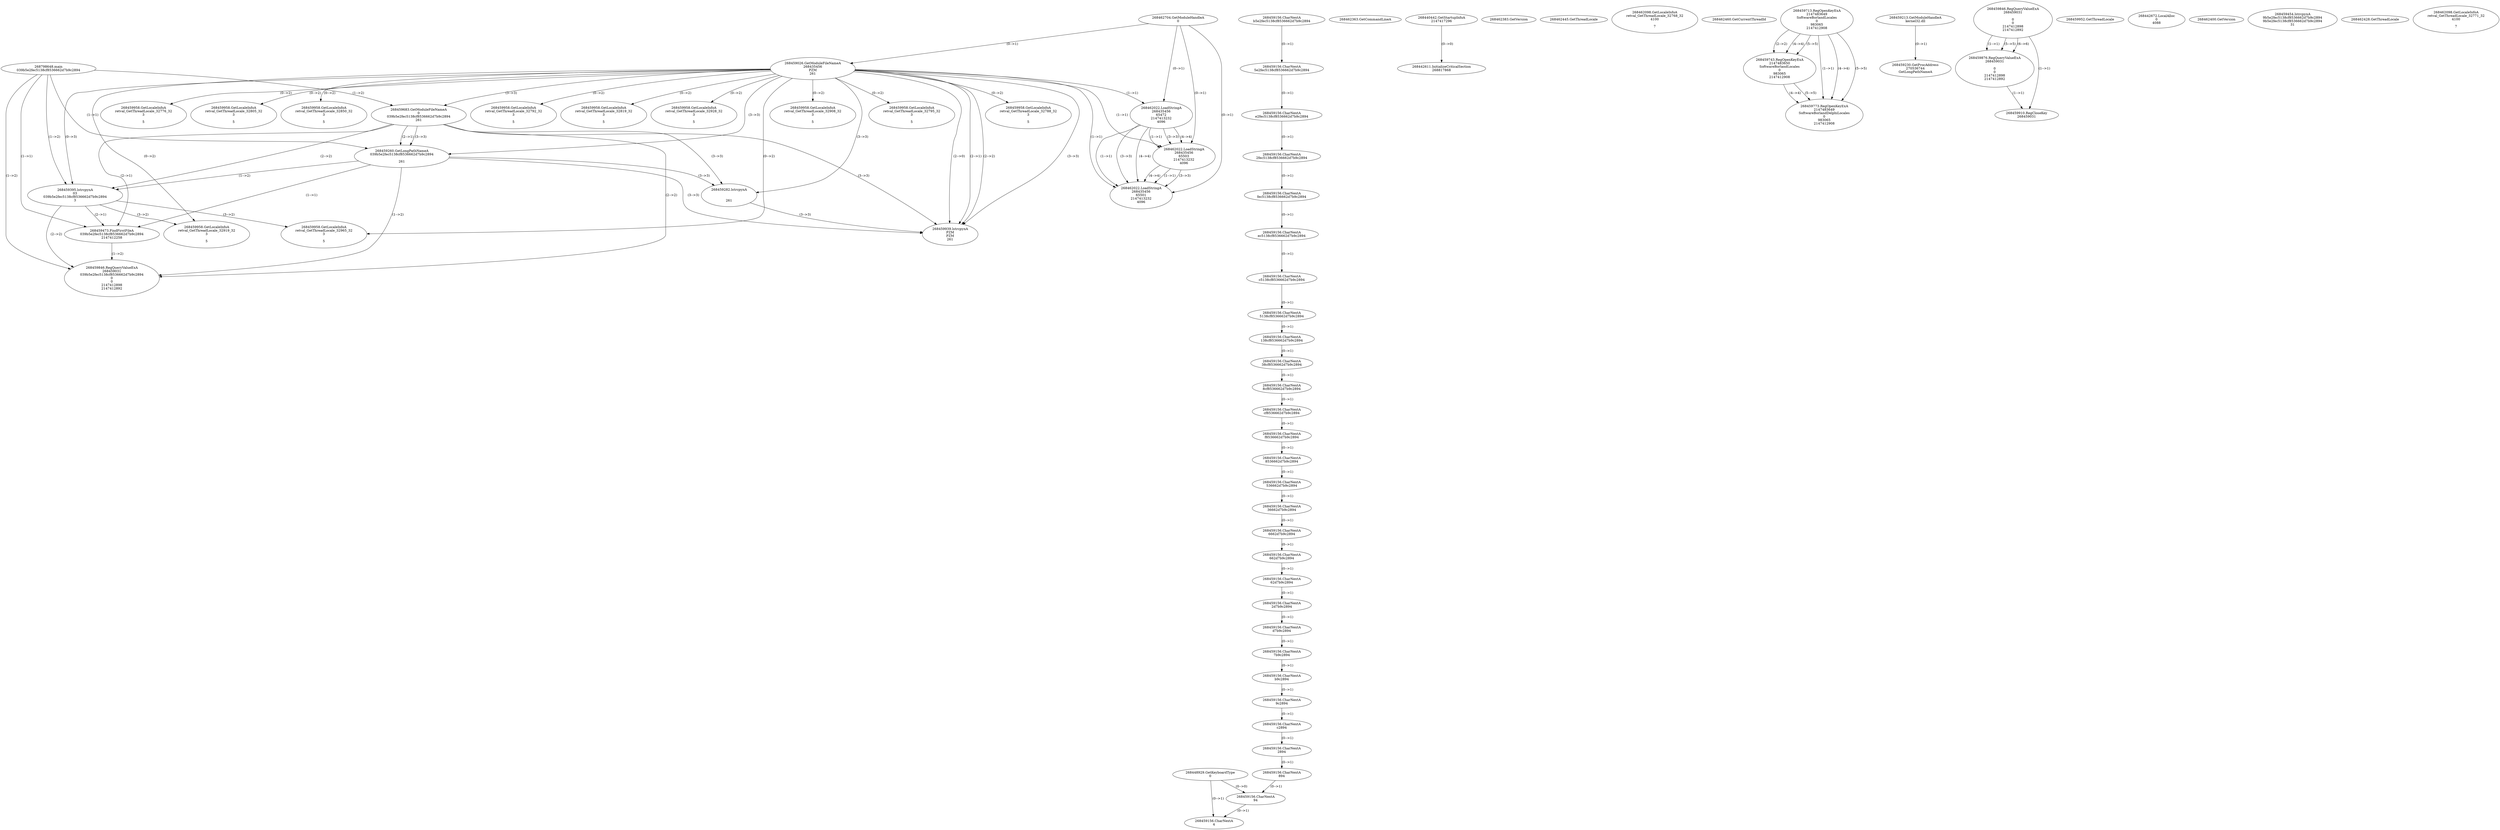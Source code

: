 // Global SCDG with merge call
digraph {
	0 [label="268798648.main
039b5e2fec5138cf8536662d7b9c2894"]
	1 [label="268462704.GetModuleHandleA
0"]
	2 [label="268448929.GetKeyboardType
0"]
	3 [label="268462363.GetCommandLineA
"]
	4 [label="268440442.GetStartupInfoA
2147417296"]
	5 [label="268462383.GetVersion
"]
	6 [label="268462445.GetThreadLocale
"]
	7 [label="268462098.GetLocaleInfoA
retval_GetThreadLocale_32768_32
4100

7"]
	8 [label="268462460.GetCurrentThreadId
"]
	9 [label="268459026.GetModuleFileNameA
268435456
PZM
261"]
	1 -> 9 [label="(0-->1)"]
	10 [label="268459683.GetModuleFileNameA
0
039b5e2fec5138cf8536662d7b9c2894
261"]
	0 -> 10 [label="(1-->2)"]
	9 -> 10 [label="(3-->3)"]
	11 [label="268459713.RegOpenKeyExA
2147483649
Software\Borland\Locales
0
983065
2147412908"]
	12 [label="268459743.RegOpenKeyExA
2147483650
Software\Borland\Locales
0
983065
2147412908"]
	11 -> 12 [label="(2-->2)"]
	11 -> 12 [label="(4-->4)"]
	11 -> 12 [label="(5-->5)"]
	13 [label="268459213.GetModuleHandleA
kernel32.dll"]
	14 [label="268459230.GetProcAddress
270536744
GetLongPathNameA"]
	13 -> 14 [label="(0-->1)"]
	15 [label="268459260.GetLongPathNameA
039b5e2fec5138cf8536662d7b9c2894

261"]
	0 -> 15 [label="(1-->1)"]
	10 -> 15 [label="(2-->1)"]
	9 -> 15 [label="(3-->3)"]
	10 -> 15 [label="(3-->3)"]
	16 [label="268459282.lstrcpynA


261"]
	9 -> 16 [label="(3-->3)"]
	10 -> 16 [label="(3-->3)"]
	15 -> 16 [label="(3-->3)"]
	17 [label="268459846.RegQueryValueExA
268459031

0
0
2147412898
2147412892"]
	18 [label="268459876.RegQueryValueExA
268459031

0
0
2147412898
2147412892"]
	17 -> 18 [label="(1-->1)"]
	17 -> 18 [label="(5-->5)"]
	17 -> 18 [label="(6-->6)"]
	19 [label="268459910.RegCloseKey
268459031"]
	17 -> 19 [label="(1-->1)"]
	18 -> 19 [label="(1-->1)"]
	20 [label="268459939.lstrcpynA
PZM
PZM
261"]
	9 -> 20 [label="(2-->1)"]
	9 -> 20 [label="(2-->2)"]
	9 -> 20 [label="(3-->3)"]
	10 -> 20 [label="(3-->3)"]
	15 -> 20 [label="(3-->3)"]
	16 -> 20 [label="(3-->3)"]
	9 -> 20 [label="(2-->0)"]
	21 [label="268459952.GetThreadLocale
"]
	22 [label="268459958.GetLocaleInfoA
retval_GetThreadLocale_32908_32
3

5"]
	9 -> 22 [label="(0-->2)"]
	23 [label="268462022.LoadStringA
268435456
65472
2147413232
4096"]
	1 -> 23 [label="(0-->1)"]
	9 -> 23 [label="(1-->1)"]
	24 [label="268442611.InitializeCriticalSection
268817868"]
	4 -> 24 [label="(0-->0)"]
	25 [label="268442672.LocalAlloc
0
4088"]
	26 [label="268462400.GetVersion
"]
	27 [label="268459958.GetLocaleInfoA
retval_GetThreadLocale_32795_32
3

5"]
	9 -> 27 [label="(0-->2)"]
	28 [label="268462022.LoadStringA
268435456
65503
2147413232
4096"]
	1 -> 28 [label="(0-->1)"]
	9 -> 28 [label="(1-->1)"]
	23 -> 28 [label="(1-->1)"]
	23 -> 28 [label="(3-->3)"]
	23 -> 28 [label="(4-->4)"]
	29 [label="268459958.GetLocaleInfoA
retval_GetThreadLocale_32788_32
3

5"]
	9 -> 29 [label="(0-->2)"]
	30 [label="268462022.LoadStringA
268435456
65501
2147413232
4096"]
	1 -> 30 [label="(0-->1)"]
	9 -> 30 [label="(1-->1)"]
	23 -> 30 [label="(1-->1)"]
	28 -> 30 [label="(1-->1)"]
	23 -> 30 [label="(3-->3)"]
	28 -> 30 [label="(3-->3)"]
	23 -> 30 [label="(4-->4)"]
	28 -> 30 [label="(4-->4)"]
	31 [label="268459395.lstrcpynA
03
039b5e2fec5138cf8536662d7b9c2894
3"]
	0 -> 31 [label="(1-->2)"]
	10 -> 31 [label="(2-->2)"]
	15 -> 31 [label="(1-->2)"]
	9 -> 31 [label="(0-->3)"]
	32 [label="268459156.CharNextA
b5e2fec5138cf8536662d7b9c2894"]
	33 [label="268459156.CharNextA
5e2fec5138cf8536662d7b9c2894"]
	32 -> 33 [label="(0-->1)"]
	34 [label="268459156.CharNextA
e2fec5138cf8536662d7b9c2894"]
	33 -> 34 [label="(0-->1)"]
	35 [label="268459156.CharNextA
2fec5138cf8536662d7b9c2894"]
	34 -> 35 [label="(0-->1)"]
	36 [label="268459156.CharNextA
fec5138cf8536662d7b9c2894"]
	35 -> 36 [label="(0-->1)"]
	37 [label="268459156.CharNextA
ec5138cf8536662d7b9c2894"]
	36 -> 37 [label="(0-->1)"]
	38 [label="268459156.CharNextA
c5138cf8536662d7b9c2894"]
	37 -> 38 [label="(0-->1)"]
	39 [label="268459156.CharNextA
5138cf8536662d7b9c2894"]
	38 -> 39 [label="(0-->1)"]
	40 [label="268459156.CharNextA
138cf8536662d7b9c2894"]
	39 -> 40 [label="(0-->1)"]
	41 [label="268459156.CharNextA
38cf8536662d7b9c2894"]
	40 -> 41 [label="(0-->1)"]
	42 [label="268459156.CharNextA
8cf8536662d7b9c2894"]
	41 -> 42 [label="(0-->1)"]
	43 [label="268459156.CharNextA
cf8536662d7b9c2894"]
	42 -> 43 [label="(0-->1)"]
	44 [label="268459156.CharNextA
f8536662d7b9c2894"]
	43 -> 44 [label="(0-->1)"]
	45 [label="268459156.CharNextA
8536662d7b9c2894"]
	44 -> 45 [label="(0-->1)"]
	46 [label="268459156.CharNextA
536662d7b9c2894"]
	45 -> 46 [label="(0-->1)"]
	47 [label="268459156.CharNextA
36662d7b9c2894"]
	46 -> 47 [label="(0-->1)"]
	48 [label="268459156.CharNextA
6662d7b9c2894"]
	47 -> 48 [label="(0-->1)"]
	49 [label="268459156.CharNextA
662d7b9c2894"]
	48 -> 49 [label="(0-->1)"]
	50 [label="268459156.CharNextA
62d7b9c2894"]
	49 -> 50 [label="(0-->1)"]
	51 [label="268459156.CharNextA
2d7b9c2894"]
	50 -> 51 [label="(0-->1)"]
	52 [label="268459156.CharNextA
d7b9c2894"]
	51 -> 52 [label="(0-->1)"]
	53 [label="268459156.CharNextA
7b9c2894"]
	52 -> 53 [label="(0-->1)"]
	54 [label="268459156.CharNextA
b9c2894"]
	53 -> 54 [label="(0-->1)"]
	55 [label="268459156.CharNextA
9c2894"]
	54 -> 55 [label="(0-->1)"]
	56 [label="268459156.CharNextA
c2894"]
	55 -> 56 [label="(0-->1)"]
	57 [label="268459156.CharNextA
2894"]
	56 -> 57 [label="(0-->1)"]
	58 [label="268459156.CharNextA
894"]
	57 -> 58 [label="(0-->1)"]
	59 [label="268459156.CharNextA
94"]
	58 -> 59 [label="(0-->1)"]
	2 -> 59 [label="(0-->0)"]
	60 [label="268459156.CharNextA
4"]
	2 -> 60 [label="(0-->1)"]
	59 -> 60 [label="(0-->1)"]
	61 [label="268459454.lstrcpynA
9b5e2fec5138cf8536662d7b9c2894
9b5e2fec5138cf8536662d7b9c2894
31"]
	62 [label="268459473.FindFirstFileA
039b5e2fec5138cf8536662d7b9c2894
2147412258"]
	0 -> 62 [label="(1-->1)"]
	10 -> 62 [label="(2-->1)"]
	15 -> 62 [label="(1-->1)"]
	31 -> 62 [label="(2-->1)"]
	63 [label="268459846.RegQueryValueExA
268459031
039b5e2fec5138cf8536662d7b9c2894
0
0
2147412898
2147412892"]
	0 -> 63 [label="(1-->2)"]
	10 -> 63 [label="(2-->2)"]
	15 -> 63 [label="(1-->2)"]
	31 -> 63 [label="(2-->2)"]
	62 -> 63 [label="(1-->2)"]
	64 [label="268459958.GetLocaleInfoA
retval_GetThreadLocale_32919_32
3

5"]
	9 -> 64 [label="(0-->2)"]
	31 -> 64 [label="(3-->2)"]
	65 [label="268462428.GetThreadLocale
"]
	66 [label="268462098.GetLocaleInfoA
retval_GetThreadLocale_32771_32
4100

7"]
	67 [label="268459958.GetLocaleInfoA
retval_GetThreadLocale_32965_32
3

5"]
	9 -> 67 [label="(0-->2)"]
	31 -> 67 [label="(3-->2)"]
	68 [label="268459773.RegOpenKeyExA
2147483649
Software\Borland\Delphi\Locales
0
983065
2147412908"]
	11 -> 68 [label="(1-->1)"]
	11 -> 68 [label="(4-->4)"]
	12 -> 68 [label="(4-->4)"]
	11 -> 68 [label="(5-->5)"]
	12 -> 68 [label="(5-->5)"]
	69 [label="268459958.GetLocaleInfoA
retval_GetThreadLocale_32776_32
3

5"]
	9 -> 69 [label="(0-->2)"]
	70 [label="268459958.GetLocaleInfoA
retval_GetThreadLocale_32805_32
3

5"]
	9 -> 70 [label="(0-->2)"]
	71 [label="268459958.GetLocaleInfoA
retval_GetThreadLocale_32850_32
3

5"]
	9 -> 71 [label="(0-->2)"]
	72 [label="268459958.GetLocaleInfoA
retval_GetThreadLocale_32792_32
3

5"]
	9 -> 72 [label="(0-->2)"]
	73 [label="268459958.GetLocaleInfoA
retval_GetThreadLocale_32819_32
3

5"]
	9 -> 73 [label="(0-->2)"]
	74 [label="268459958.GetLocaleInfoA
retval_GetThreadLocale_32928_32
3

5"]
	9 -> 74 [label="(0-->2)"]
}
